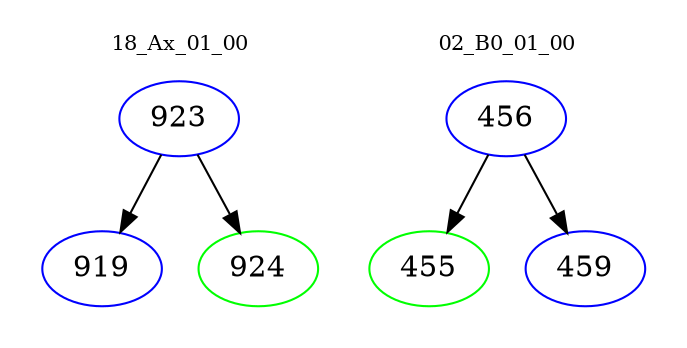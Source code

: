 digraph{
subgraph cluster_0 {
color = white
label = "18_Ax_01_00";
fontsize=10;
T0_923 [label="923", color="blue"]
T0_923 -> T0_919 [color="black"]
T0_919 [label="919", color="blue"]
T0_923 -> T0_924 [color="black"]
T0_924 [label="924", color="green"]
}
subgraph cluster_1 {
color = white
label = "02_B0_01_00";
fontsize=10;
T1_456 [label="456", color="blue"]
T1_456 -> T1_455 [color="black"]
T1_455 [label="455", color="green"]
T1_456 -> T1_459 [color="black"]
T1_459 [label="459", color="blue"]
}
}
